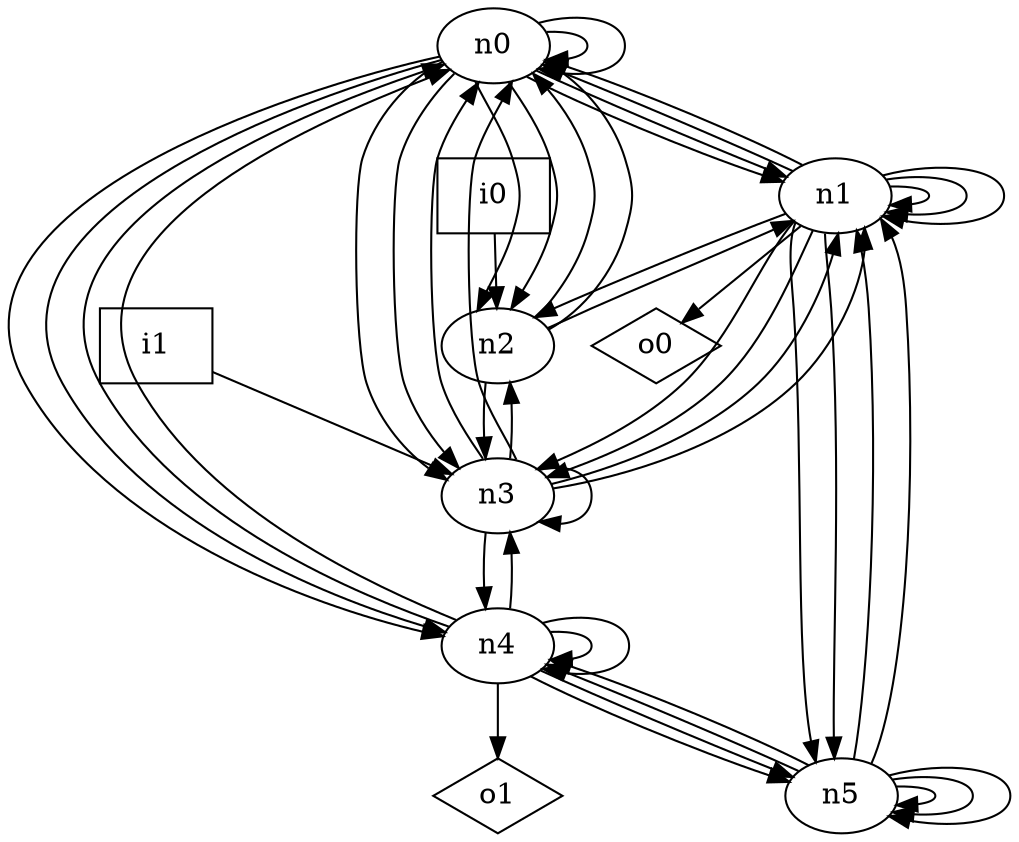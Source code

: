 digraph G {
n0 [label="n0"];
n1 [label="n1"];
n2 [label="n2"];
n3 [label="n3"];
n4 [label="n4"];
n5 [label="n5"];
n6 [label="i0",shape="box"];
n7 [label="i1",shape="box"];
n8 [label="o0",shape="diamond"];
n9 [label="o1",shape="diamond"];
n0 -> n0
n0 -> n0
n0 -> n1
n0 -> n1
n0 -> n2
n0 -> n2
n0 -> n3
n0 -> n3
n0 -> n4
n0 -> n4
n1 -> n0
n1 -> n0
n1 -> n1
n1 -> n1
n1 -> n1
n1 -> n2
n1 -> n3
n1 -> n3
n1 -> n5
n1 -> n5
n1 -> n8
n2 -> n0
n2 -> n0
n2 -> n1
n2 -> n3
n3 -> n0
n3 -> n0
n3 -> n1
n3 -> n1
n3 -> n2
n3 -> n3
n3 -> n4
n4 -> n0
n4 -> n0
n4 -> n3
n4 -> n4
n4 -> n4
n4 -> n5
n4 -> n5
n4 -> n9
n5 -> n1
n5 -> n1
n5 -> n4
n5 -> n4
n5 -> n5
n5 -> n5
n5 -> n5
n6 -> n2
n7 -> n3
}